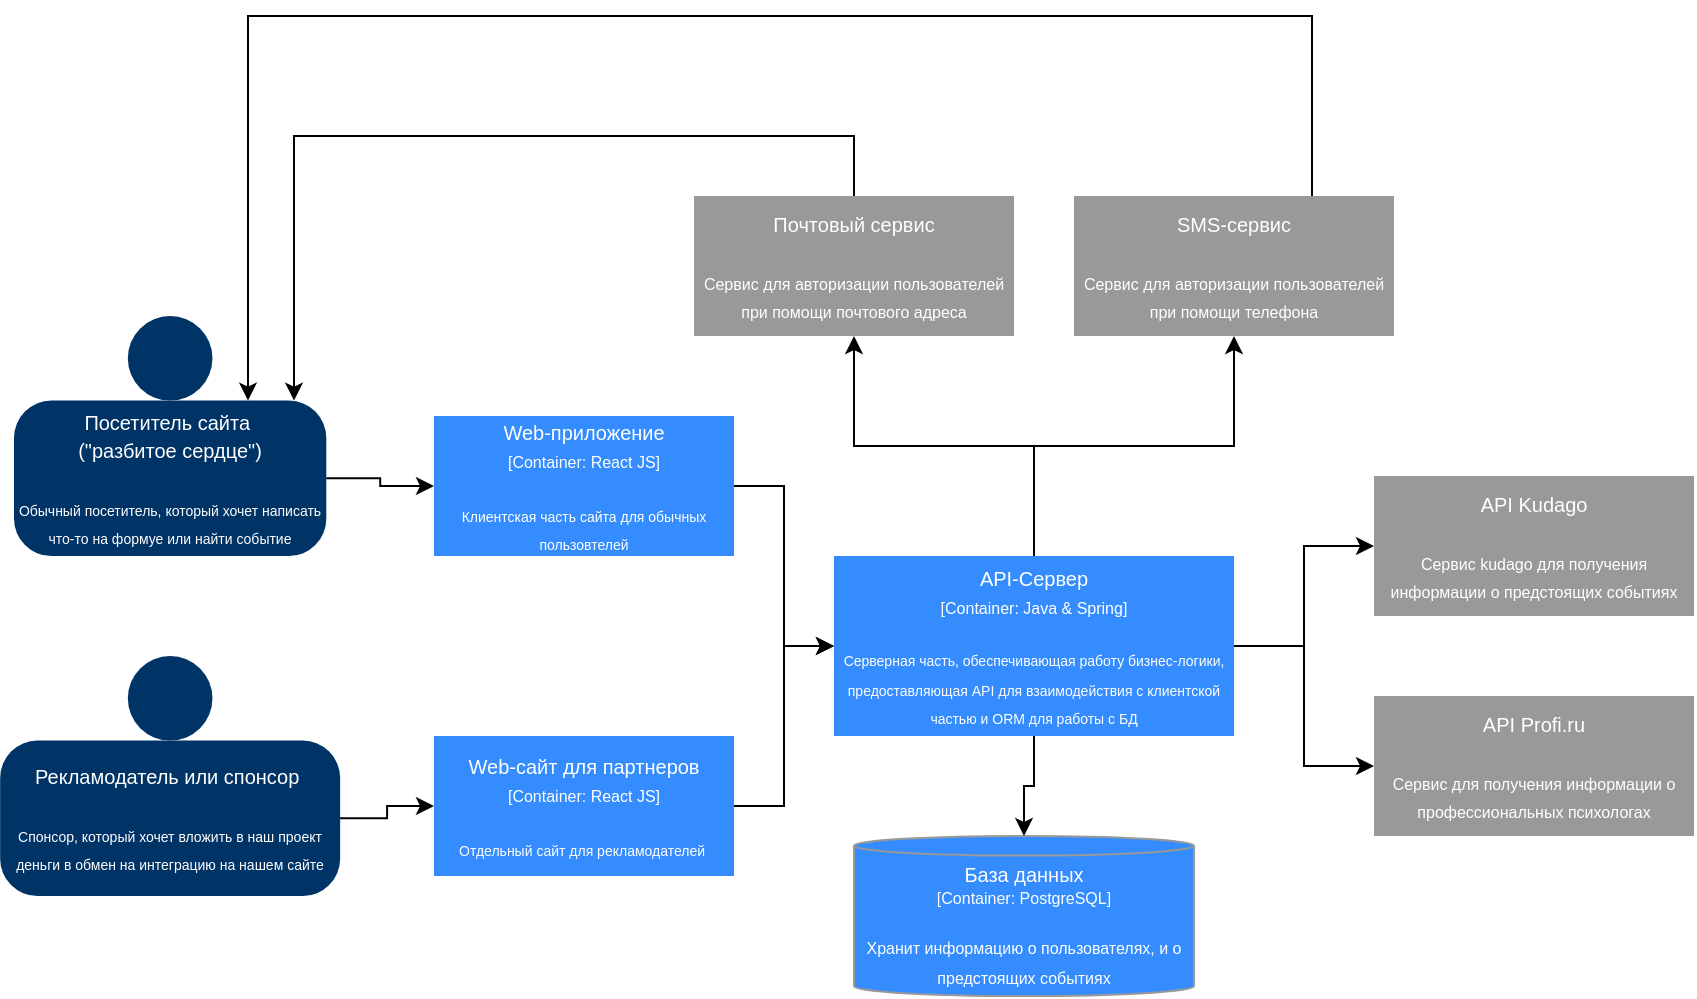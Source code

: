 <mxfile version="24.2.5" type="device">
  <diagram name="Страница — 1" id="9Qov57yrKp08msyJnxpZ">
    <mxGraphModel dx="920" dy="1842" grid="1" gridSize="10" guides="1" tooltips="1" connect="1" arrows="1" fold="1" page="1" pageScale="1" pageWidth="827" pageHeight="1169" math="0" shadow="0">
      <root>
        <mxCell id="0" />
        <mxCell id="1" parent="0" />
        <mxCell id="pOleCrQijlKQoVfFNrDn-3" value="&lt;font style=&quot;font-size: 10px;&quot;&gt;API Kudago&lt;/font&gt;&lt;div&gt;&lt;font style=&quot;font-size: 12px;&quot;&gt;&lt;br&gt;&lt;/font&gt;&lt;/div&gt;&lt;div&gt;&lt;font style=&quot;font-size: 8px;&quot;&gt;Сервис kudago для получения информации о предстоящих событиях&lt;/font&gt;&lt;/div&gt;" style="rounded=0;whiteSpace=wrap;html=1;strokeColor=none;fillColor=#999999;fontColor=#FFFFFF;" vertex="1" parent="1">
          <mxGeometry x="710" y="110" width="160" height="70" as="geometry" />
        </mxCell>
        <mxCell id="pOleCrQijlKQoVfFNrDn-5" value="&lt;font style=&quot;font-size: 10px;&quot; color=&quot;#ffffff&quot;&gt;База данных&lt;/font&gt;&lt;div style=&quot;font-size: 8px;&quot;&gt;&lt;font style=&quot;font-size: 8px;&quot; color=&quot;#ffffff&quot;&gt;[Container: PostgreSQL]&lt;/font&gt;&lt;/div&gt;&lt;div style=&quot;font-size: 8px;&quot;&gt;&lt;font style=&quot;font-size: 8px;&quot; color=&quot;#ffffff&quot;&gt;&lt;span style=&quot;font-size: 10px;&quot;&gt;&lt;br&gt;&lt;/span&gt;&lt;/font&gt;&lt;/div&gt;&lt;div&gt;&lt;font style=&quot;font-size: 8px;&quot; color=&quot;#ffffff&quot;&gt;Хранит информацию о пользователях, и о предстоящих событиях&lt;/font&gt;&lt;/div&gt;" style="shape=cylinder3;whiteSpace=wrap;html=1;boundedLbl=1;backgroundOutline=1;size=4.886;fillColor=#348CFE;strokeColor=#999999;" vertex="1" parent="1">
          <mxGeometry x="450" y="290" width="170" height="80" as="geometry" />
        </mxCell>
        <mxCell id="pOleCrQijlKQoVfFNrDn-8" value="" style="group" vertex="1" connectable="0" parent="1">
          <mxGeometry x="30" y="30" width="156.15" height="120" as="geometry" />
        </mxCell>
        <mxCell id="pOleCrQijlKQoVfFNrDn-1" value="&lt;font style=&quot;font-size: 10px;&quot;&gt;Посетитель сайта&amp;nbsp;&lt;/font&gt;&lt;div&gt;&lt;font style=&quot;font-size: 10px;&quot;&gt;(&quot;разбитое сердце&quot;)&lt;/font&gt;&lt;div&gt;&lt;font style=&quot;font-size: 10px;&quot;&gt;&lt;br&gt;&lt;/font&gt;&lt;/div&gt;&lt;div&gt;&lt;font style=&quot;font-size: 7px;&quot;&gt;Обычный посетитель, который хочет написать что-то на формуе или найти событие&lt;/font&gt;&lt;/div&gt;&lt;/div&gt;" style="rounded=1;whiteSpace=wrap;html=1;strokeColor=none;fillColor=#003366;fontColor=#FFFFFF;arcSize=24;" vertex="1" parent="pOleCrQijlKQoVfFNrDn-8">
          <mxGeometry y="42.31" width="156.15" height="77.69" as="geometry" />
        </mxCell>
        <mxCell id="pOleCrQijlKQoVfFNrDn-2" value="" style="ellipse;whiteSpace=wrap;html=1;aspect=fixed;strokeColor=none;fillColor=#003366;" vertex="1" parent="pOleCrQijlKQoVfFNrDn-8">
          <mxGeometry x="56.92" width="42.308" height="42.308" as="geometry" />
        </mxCell>
        <mxCell id="pOleCrQijlKQoVfFNrDn-23" style="edgeStyle=orthogonalEdgeStyle;rounded=0;orthogonalLoop=1;jettySize=auto;html=1;" edge="1" parent="1" source="pOleCrQijlKQoVfFNrDn-9" target="pOleCrQijlKQoVfFNrDn-10">
          <mxGeometry relative="1" as="geometry" />
        </mxCell>
        <mxCell id="pOleCrQijlKQoVfFNrDn-9" value="&lt;font style=&quot;font-size: 10px;&quot;&gt;Web-приложение&lt;/font&gt;&lt;div&gt;&lt;font style=&quot;font-size: 8px;&quot;&gt;[Container: React JS]&lt;/font&gt;&lt;br&gt;&lt;div style=&quot;font-size: 10px;&quot;&gt;&lt;br&gt;&lt;/div&gt;&lt;div&gt;&lt;span style=&quot;font-size: 7px;&quot;&gt;Клиентская часть сайта для обычных пользовтелей&lt;/span&gt;&lt;/div&gt;&lt;/div&gt;" style="rounded=0;whiteSpace=wrap;html=1;strokeColor=none;fillColor=#348cfe;fontColor=#FFFFFF;" vertex="1" parent="1">
          <mxGeometry x="240" y="80" width="150" height="70" as="geometry" />
        </mxCell>
        <mxCell id="pOleCrQijlKQoVfFNrDn-24" style="edgeStyle=orthogonalEdgeStyle;rounded=0;orthogonalLoop=1;jettySize=auto;html=1;" edge="1" parent="1" source="pOleCrQijlKQoVfFNrDn-10" target="pOleCrQijlKQoVfFNrDn-5">
          <mxGeometry relative="1" as="geometry" />
        </mxCell>
        <mxCell id="pOleCrQijlKQoVfFNrDn-25" style="edgeStyle=orthogonalEdgeStyle;rounded=0;orthogonalLoop=1;jettySize=auto;html=1;" edge="1" parent="1" source="pOleCrQijlKQoVfFNrDn-10" target="pOleCrQijlKQoVfFNrDn-18">
          <mxGeometry relative="1" as="geometry" />
        </mxCell>
        <mxCell id="pOleCrQijlKQoVfFNrDn-26" style="edgeStyle=orthogonalEdgeStyle;rounded=0;orthogonalLoop=1;jettySize=auto;html=1;" edge="1" parent="1" source="pOleCrQijlKQoVfFNrDn-10" target="pOleCrQijlKQoVfFNrDn-3">
          <mxGeometry relative="1" as="geometry" />
        </mxCell>
        <mxCell id="pOleCrQijlKQoVfFNrDn-27" style="edgeStyle=orthogonalEdgeStyle;rounded=0;orthogonalLoop=1;jettySize=auto;html=1;" edge="1" parent="1" source="pOleCrQijlKQoVfFNrDn-10" target="pOleCrQijlKQoVfFNrDn-16">
          <mxGeometry relative="1" as="geometry" />
        </mxCell>
        <mxCell id="pOleCrQijlKQoVfFNrDn-28" style="edgeStyle=orthogonalEdgeStyle;rounded=0;orthogonalLoop=1;jettySize=auto;html=1;" edge="1" parent="1" source="pOleCrQijlKQoVfFNrDn-10" target="pOleCrQijlKQoVfFNrDn-17">
          <mxGeometry relative="1" as="geometry" />
        </mxCell>
        <mxCell id="pOleCrQijlKQoVfFNrDn-10" value="&lt;font style=&quot;font-size: 10px;&quot;&gt;API-Сервер&lt;/font&gt;&lt;div&gt;&lt;font style=&quot;font-size: 8px;&quot;&gt;[Container: Java &amp;amp; Spring]&lt;/font&gt;&lt;br&gt;&lt;div style=&quot;font-size: 10px;&quot;&gt;&lt;br&gt;&lt;/div&gt;&lt;div&gt;&lt;span style=&quot;font-size: 7px;&quot;&gt;Серверная часть, обеспечивающая работу бизнес-логики, предоставляющая API для взаимодействия с клиентской частью и ORM для работы с БД&lt;/span&gt;&lt;/div&gt;&lt;/div&gt;" style="rounded=0;whiteSpace=wrap;html=1;strokeColor=none;fillColor=#348cfe;fontColor=#FFFFFF;" vertex="1" parent="1">
          <mxGeometry x="440" y="150" width="200" height="90" as="geometry" />
        </mxCell>
        <mxCell id="pOleCrQijlKQoVfFNrDn-22" style="edgeStyle=orthogonalEdgeStyle;rounded=0;orthogonalLoop=1;jettySize=auto;html=1;" edge="1" parent="1" source="pOleCrQijlKQoVfFNrDn-11" target="pOleCrQijlKQoVfFNrDn-10">
          <mxGeometry relative="1" as="geometry" />
        </mxCell>
        <mxCell id="pOleCrQijlKQoVfFNrDn-11" value="&lt;span style=&quot;font-size: 10px;&quot;&gt;Web-сайт для партнеров&lt;/span&gt;&lt;br&gt;&lt;div&gt;&lt;font style=&quot;font-size: 8px;&quot;&gt;[Container: React JS]&lt;/font&gt;&lt;br&gt;&lt;div style=&quot;font-size: 10px;&quot;&gt;&lt;br&gt;&lt;/div&gt;&lt;div&gt;&lt;span style=&quot;font-size: 7px;&quot;&gt;Отдельный сайт для рекламодателей&amp;nbsp;&lt;/span&gt;&lt;/div&gt;&lt;/div&gt;" style="rounded=0;whiteSpace=wrap;html=1;strokeColor=none;fillColor=#348cfe;fontColor=#FFFFFF;" vertex="1" parent="1">
          <mxGeometry x="240" y="240" width="150" height="70" as="geometry" />
        </mxCell>
        <mxCell id="pOleCrQijlKQoVfFNrDn-12" value="" style="group" vertex="1" connectable="0" parent="1">
          <mxGeometry x="23.07" y="200" width="170" height="120" as="geometry" />
        </mxCell>
        <mxCell id="pOleCrQijlKQoVfFNrDn-13" value="&lt;font style=&quot;font-size: 10px;&quot;&gt;Рекламодатель или спонсор&amp;nbsp;&lt;/font&gt;&lt;div&gt;&lt;div&gt;&lt;font style=&quot;font-size: 10px;&quot;&gt;&lt;br&gt;&lt;/font&gt;&lt;/div&gt;&lt;div&gt;&lt;font style=&quot;font-size: 7px;&quot;&gt;Спонсор, который хочет вложить в наш проект деньги в обмен на интеграцию на нашем сайте&lt;/font&gt;&lt;/div&gt;&lt;/div&gt;" style="rounded=1;whiteSpace=wrap;html=1;strokeColor=none;fillColor=#003366;fontColor=#FFFFFF;arcSize=24;" vertex="1" parent="pOleCrQijlKQoVfFNrDn-12">
          <mxGeometry y="42.31" width="170" height="77.69" as="geometry" />
        </mxCell>
        <mxCell id="pOleCrQijlKQoVfFNrDn-14" value="" style="ellipse;whiteSpace=wrap;html=1;aspect=fixed;strokeColor=none;fillColor=#003366;" vertex="1" parent="pOleCrQijlKQoVfFNrDn-12">
          <mxGeometry x="63.849" width="42.308" height="42.308" as="geometry" />
        </mxCell>
        <mxCell id="pOleCrQijlKQoVfFNrDn-30" style="edgeStyle=orthogonalEdgeStyle;rounded=0;orthogonalLoop=1;jettySize=auto;html=1;" edge="1" parent="1" target="pOleCrQijlKQoVfFNrDn-1">
          <mxGeometry relative="1" as="geometry">
            <mxPoint x="679" y="-22.31" as="sourcePoint" />
            <mxPoint x="147" y="80.0" as="targetPoint" />
            <Array as="points">
              <mxPoint x="679" y="-120" />
              <mxPoint x="147" y="-120" />
            </Array>
          </mxGeometry>
        </mxCell>
        <mxCell id="pOleCrQijlKQoVfFNrDn-16" value="&lt;font style=&quot;font-size: 10px;&quot;&gt;SMS-сервис&lt;/font&gt;&lt;div&gt;&lt;font style=&quot;font-size: 12px;&quot;&gt;&lt;br&gt;&lt;/font&gt;&lt;/div&gt;&lt;div&gt;&lt;font style=&quot;font-size: 8px;&quot;&gt;Сервис для авторизации пользователей при помощи телефона&lt;/font&gt;&lt;/div&gt;" style="rounded=0;whiteSpace=wrap;html=1;strokeColor=none;fillColor=#999999;fontColor=#FFFFFF;" vertex="1" parent="1">
          <mxGeometry x="560" y="-30" width="160" height="70" as="geometry" />
        </mxCell>
        <mxCell id="pOleCrQijlKQoVfFNrDn-29" style="edgeStyle=orthogonalEdgeStyle;rounded=0;orthogonalLoop=1;jettySize=auto;html=1;" edge="1" parent="1" source="pOleCrQijlKQoVfFNrDn-17" target="pOleCrQijlKQoVfFNrDn-1">
          <mxGeometry relative="1" as="geometry">
            <Array as="points">
              <mxPoint x="450" y="-60" />
              <mxPoint x="170" y="-60" />
            </Array>
          </mxGeometry>
        </mxCell>
        <mxCell id="pOleCrQijlKQoVfFNrDn-17" value="&lt;font style=&quot;font-size: 10px;&quot;&gt;Почтовый сервис&lt;/font&gt;&lt;div&gt;&lt;font style=&quot;font-size: 12px;&quot;&gt;&lt;br&gt;&lt;/font&gt;&lt;/div&gt;&lt;div&gt;&lt;font style=&quot;font-size: 8px;&quot;&gt;Сервис для авторизации пользователей при помощи почтового адреса&lt;/font&gt;&lt;/div&gt;" style="rounded=0;whiteSpace=wrap;html=1;strokeColor=none;fillColor=#999999;fontColor=#FFFFFF;" vertex="1" parent="1">
          <mxGeometry x="370" y="-30" width="160" height="70" as="geometry" />
        </mxCell>
        <mxCell id="pOleCrQijlKQoVfFNrDn-18" value="&lt;font style=&quot;font-size: 10px;&quot;&gt;API Profi.ru&lt;/font&gt;&lt;div&gt;&lt;font style=&quot;font-size: 12px;&quot;&gt;&lt;br&gt;&lt;/font&gt;&lt;/div&gt;&lt;div&gt;&lt;font style=&quot;font-size: 8px;&quot;&gt;Сервис для получения информации о профессиональных психологах&lt;/font&gt;&lt;/div&gt;" style="rounded=0;whiteSpace=wrap;html=1;strokeColor=none;fillColor=#999999;fontColor=#FFFFFF;" vertex="1" parent="1">
          <mxGeometry x="710" y="220" width="160" height="70" as="geometry" />
        </mxCell>
        <mxCell id="pOleCrQijlKQoVfFNrDn-19" style="edgeStyle=orthogonalEdgeStyle;rounded=0;orthogonalLoop=1;jettySize=auto;html=1;" edge="1" parent="1" source="pOleCrQijlKQoVfFNrDn-1" target="pOleCrQijlKQoVfFNrDn-9">
          <mxGeometry relative="1" as="geometry" />
        </mxCell>
        <mxCell id="pOleCrQijlKQoVfFNrDn-20" style="edgeStyle=orthogonalEdgeStyle;rounded=0;orthogonalLoop=1;jettySize=auto;html=1;entryX=0;entryY=0.5;entryDx=0;entryDy=0;" edge="1" parent="1" source="pOleCrQijlKQoVfFNrDn-13" target="pOleCrQijlKQoVfFNrDn-11">
          <mxGeometry relative="1" as="geometry" />
        </mxCell>
      </root>
    </mxGraphModel>
  </diagram>
</mxfile>
